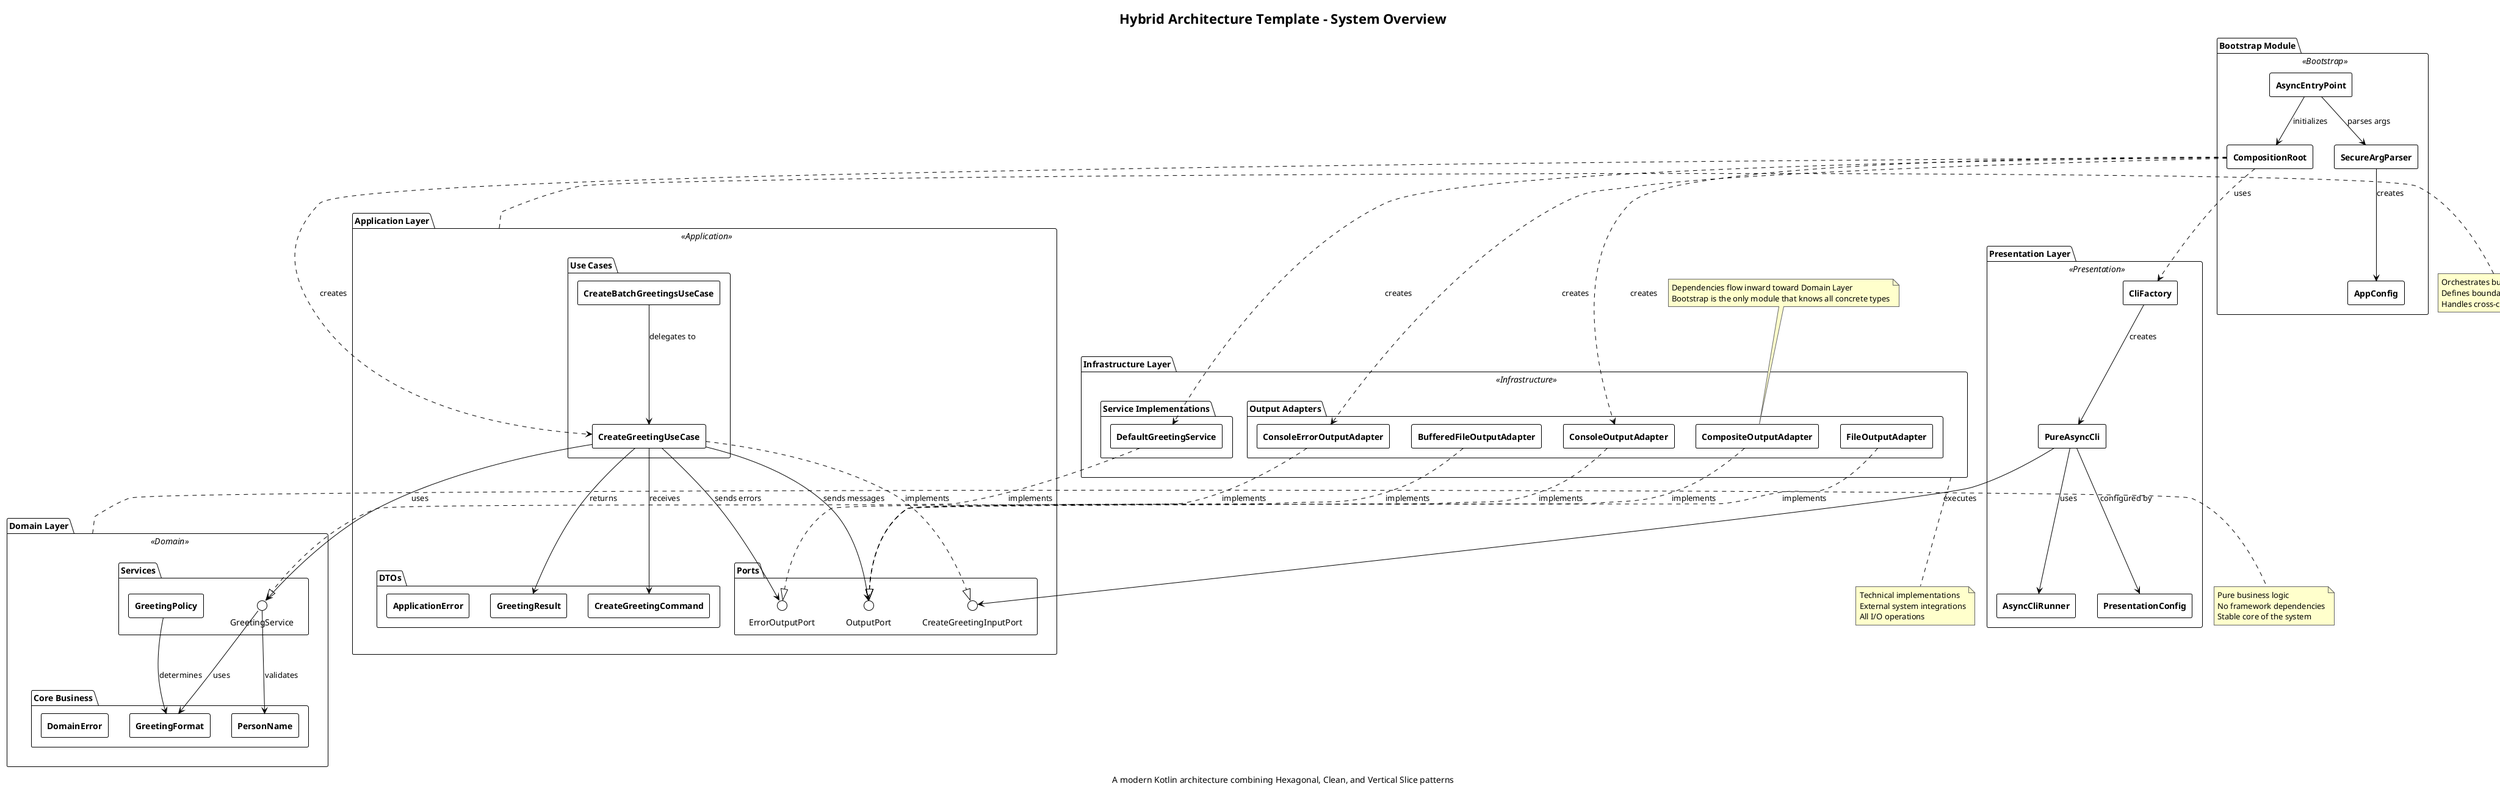 @startuml architecture-overview
!theme plain
title Hybrid Architecture Template - System Overview
caption A modern Kotlin architecture combining Hexagonal, Clean, and Vertical Slice patterns

skinparam componentStyle rectangle
skinparam component {
    BackgroundColor<<Domain>> #FFE5B4
    BackgroundColor<<Application>> #B4E5FF
    BackgroundColor<<Infrastructure>> #E5B4FF
    BackgroundColor<<Presentation>> #B4FFE5
    BackgroundColor<<Bootstrap>> #FFCCCC
    BorderColor Black
    FontSize 14
    FontStyle bold
}

skinparam note {
    BackgroundColor #FFFFCC
    BorderColor #666666
}

package "Bootstrap Module" <<Bootstrap>> {
    [AsyncEntryPoint] as entry
    [CompositionRoot] as root
    [SecureArgParser] as parser
    [AppConfig] as config
    
    entry --> root : initializes
    entry --> parser : parses args
    parser --> config : creates
}

package "Presentation Layer" <<Presentation>> {
    [PureAsyncCli] as cli
    [AsyncCliRunner] as runner
    [CliFactory] as factory
    [PresentationConfig] as pconfig
    
    factory --> cli : creates
    cli --> runner : uses
    cli --> pconfig : configured by
}

package "Application Layer" <<Application>> {
    package "Ports" {
        interface "CreateGreetingInputPort" as input
        interface "OutputPort" as output
        interface "ErrorOutputPort" as error
    }
    
    package "Use Cases" {
        [CreateGreetingUseCase] as usecase
        [CreateBatchGreetingsUseCase] as batch
    }
    
    package "DTOs" {
        [CreateGreetingCommand] as cmd
        [GreetingResult] as result
        [ApplicationError] as apperror
    }
    
    usecase ..|> input : implements
    usecase --> output : sends messages
    usecase --> error : sends errors
    batch --> usecase : delegates to
}

package "Domain Layer" <<Domain>> {
    package "Core Business" {
        [PersonName] as name
        [GreetingFormat] as format
        [DomainError] as domerror
    }
    
    package "Services" {
        interface "GreetingService" as service
        [GreetingPolicy] as policy
    }
    
    service --> name : validates
    service --> format : uses
    policy --> format : determines
}

package "Infrastructure Layer" <<Infrastructure>> {
    package "Service Implementations" {
        [DefaultGreetingService] as impl
    }
    
    package "Output Adapters" {
        [ConsoleOutputAdapter] as console
        [ConsoleErrorOutputAdapter] as cerror
        [FileOutputAdapter] as file
        [BufferedFileOutputAdapter] as buffer
        [CompositeOutputAdapter] as composite
    }
    
    impl ..|> service : implements
    console ..|> output : implements
    cerror ..|> error : implements
    file ..|> output : implements
    buffer ..|> output : implements
    composite ..|> output : implements
}

' Main dependencies
cli --> input : executes
usecase --> service : uses
usecase --> cmd : receives
usecase --> result : returns

' Bootstrap wiring (dashed lines for runtime creation)
root ..> impl : creates
root ..> console : creates
root ..> cerror : creates
root ..> usecase : creates
root ..> factory : uses

' Notes
note top : Dependencies flow inward toward Domain Layer\nBootstrap is the only module that knows all concrete types

note right of "Domain Layer" : Pure business logic\nNo framework dependencies\nStable core of the system

note left of "Application Layer" : Orchestrates business logic\nDefines boundaries (ports)\nHandles cross-cutting concerns

note bottom of "Infrastructure Layer" : Technical implementations\nExternal system integrations\nAll I/O operations

@enduml